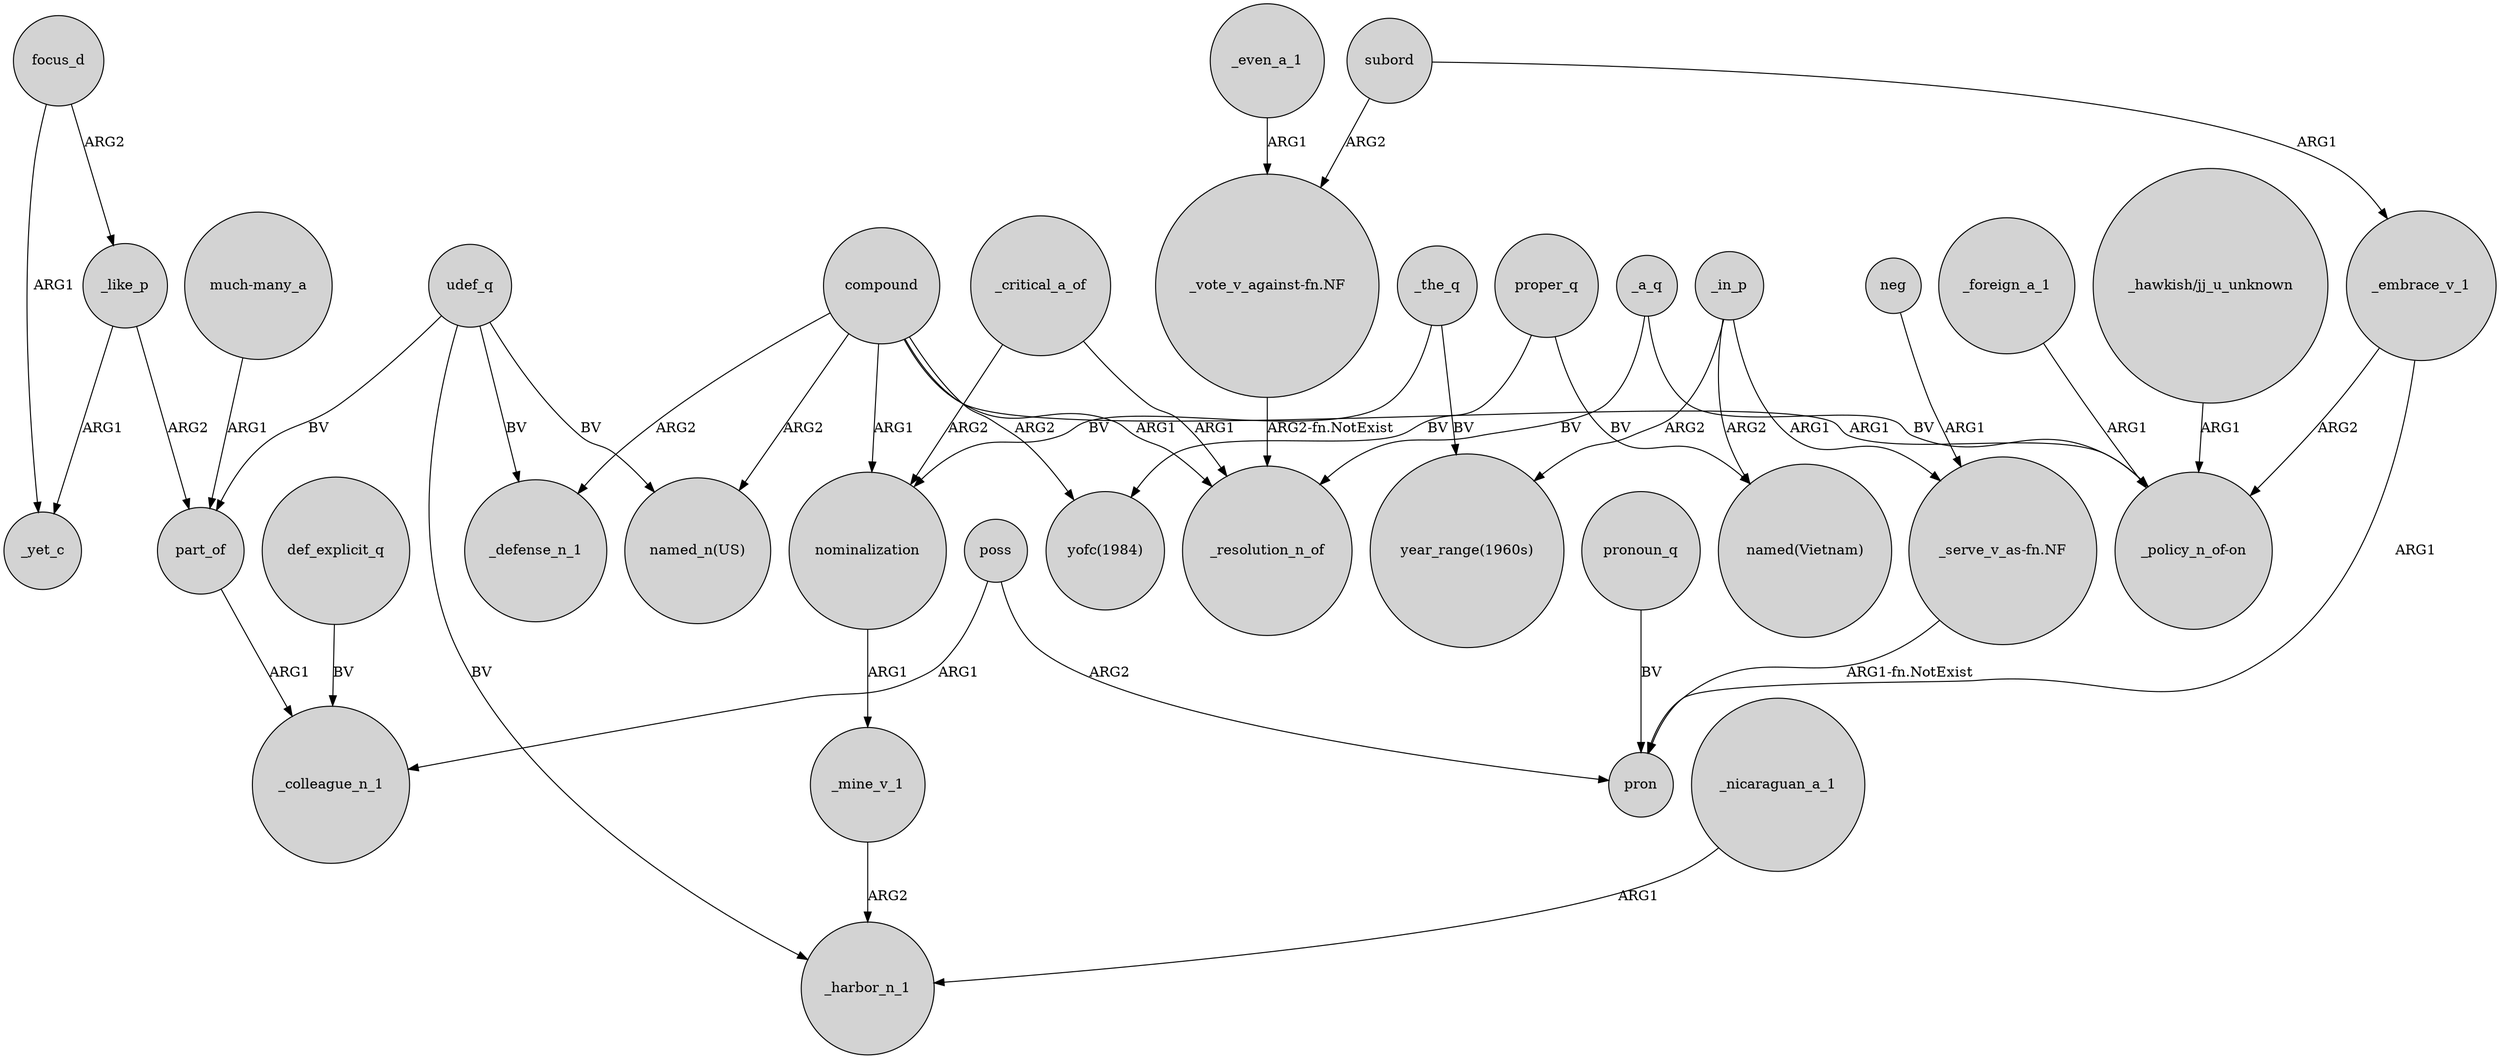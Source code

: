 digraph {
	node [shape=circle style=filled]
	focus_d -> _yet_c [label=ARG1]
	udef_q -> part_of [label=BV]
	udef_q -> "named_n(US)" [label=BV]
	poss -> pron [label=ARG2]
	focus_d -> _like_p [label=ARG2]
	_in_p -> "named(Vietnam)" [label=ARG2]
	"much-many_a" -> part_of [label=ARG1]
	nominalization -> _mine_v_1 [label=ARG1]
	_a_q -> "_policy_n_of-on" [label=BV]
	poss -> _colleague_n_1 [label=ARG1]
	compound -> _defense_n_1 [label=ARG2]
	_nicaraguan_a_1 -> _harbor_n_1 [label=ARG1]
	_embrace_v_1 -> "_policy_n_of-on" [label=ARG2]
	_critical_a_of -> nominalization [label=ARG2]
	proper_q -> "yofc(1984)" [label=BV]
	_mine_v_1 -> _harbor_n_1 [label=ARG2]
	compound -> "named_n(US)" [label=ARG2]
	compound -> "yofc(1984)" [label=ARG2]
	_critical_a_of -> _resolution_n_of [label=ARG1]
	part_of -> _colleague_n_1 [label=ARG1]
	_embrace_v_1 -> pron [label=ARG1]
	_in_p -> "year_range(1960s)" [label=ARG2]
	pronoun_q -> pron [label=BV]
	subord -> _embrace_v_1 [label=ARG1]
	udef_q -> _defense_n_1 [label=BV]
	"_serve_v_as-fn.NF" -> pron [label="ARG1-fn.NotExist"]
	compound -> "_policy_n_of-on" [label=ARG1]
	"_hawkish/jj_u_unknown" -> "_policy_n_of-on" [label=ARG1]
	_foreign_a_1 -> "_policy_n_of-on" [label=ARG1]
	neg -> "_serve_v_as-fn.NF" [label=ARG1]
	proper_q -> "named(Vietnam)" [label=BV]
	_like_p -> _yet_c [label=ARG1]
	subord -> "_vote_v_against-fn.NF" [label=ARG2]
	_even_a_1 -> "_vote_v_against-fn.NF" [label=ARG1]
	udef_q -> _harbor_n_1 [label=BV]
	"_vote_v_against-fn.NF" -> _resolution_n_of [label="ARG2-fn.NotExist"]
	_like_p -> part_of [label=ARG2]
	_a_q -> _resolution_n_of [label=BV]
	compound -> _resolution_n_of [label=ARG1]
	_in_p -> "_serve_v_as-fn.NF" [label=ARG1]
	compound -> nominalization [label=ARG1]
	def_explicit_q -> _colleague_n_1 [label=BV]
	_the_q -> nominalization [label=BV]
	_the_q -> "year_range(1960s)" [label=BV]
}
